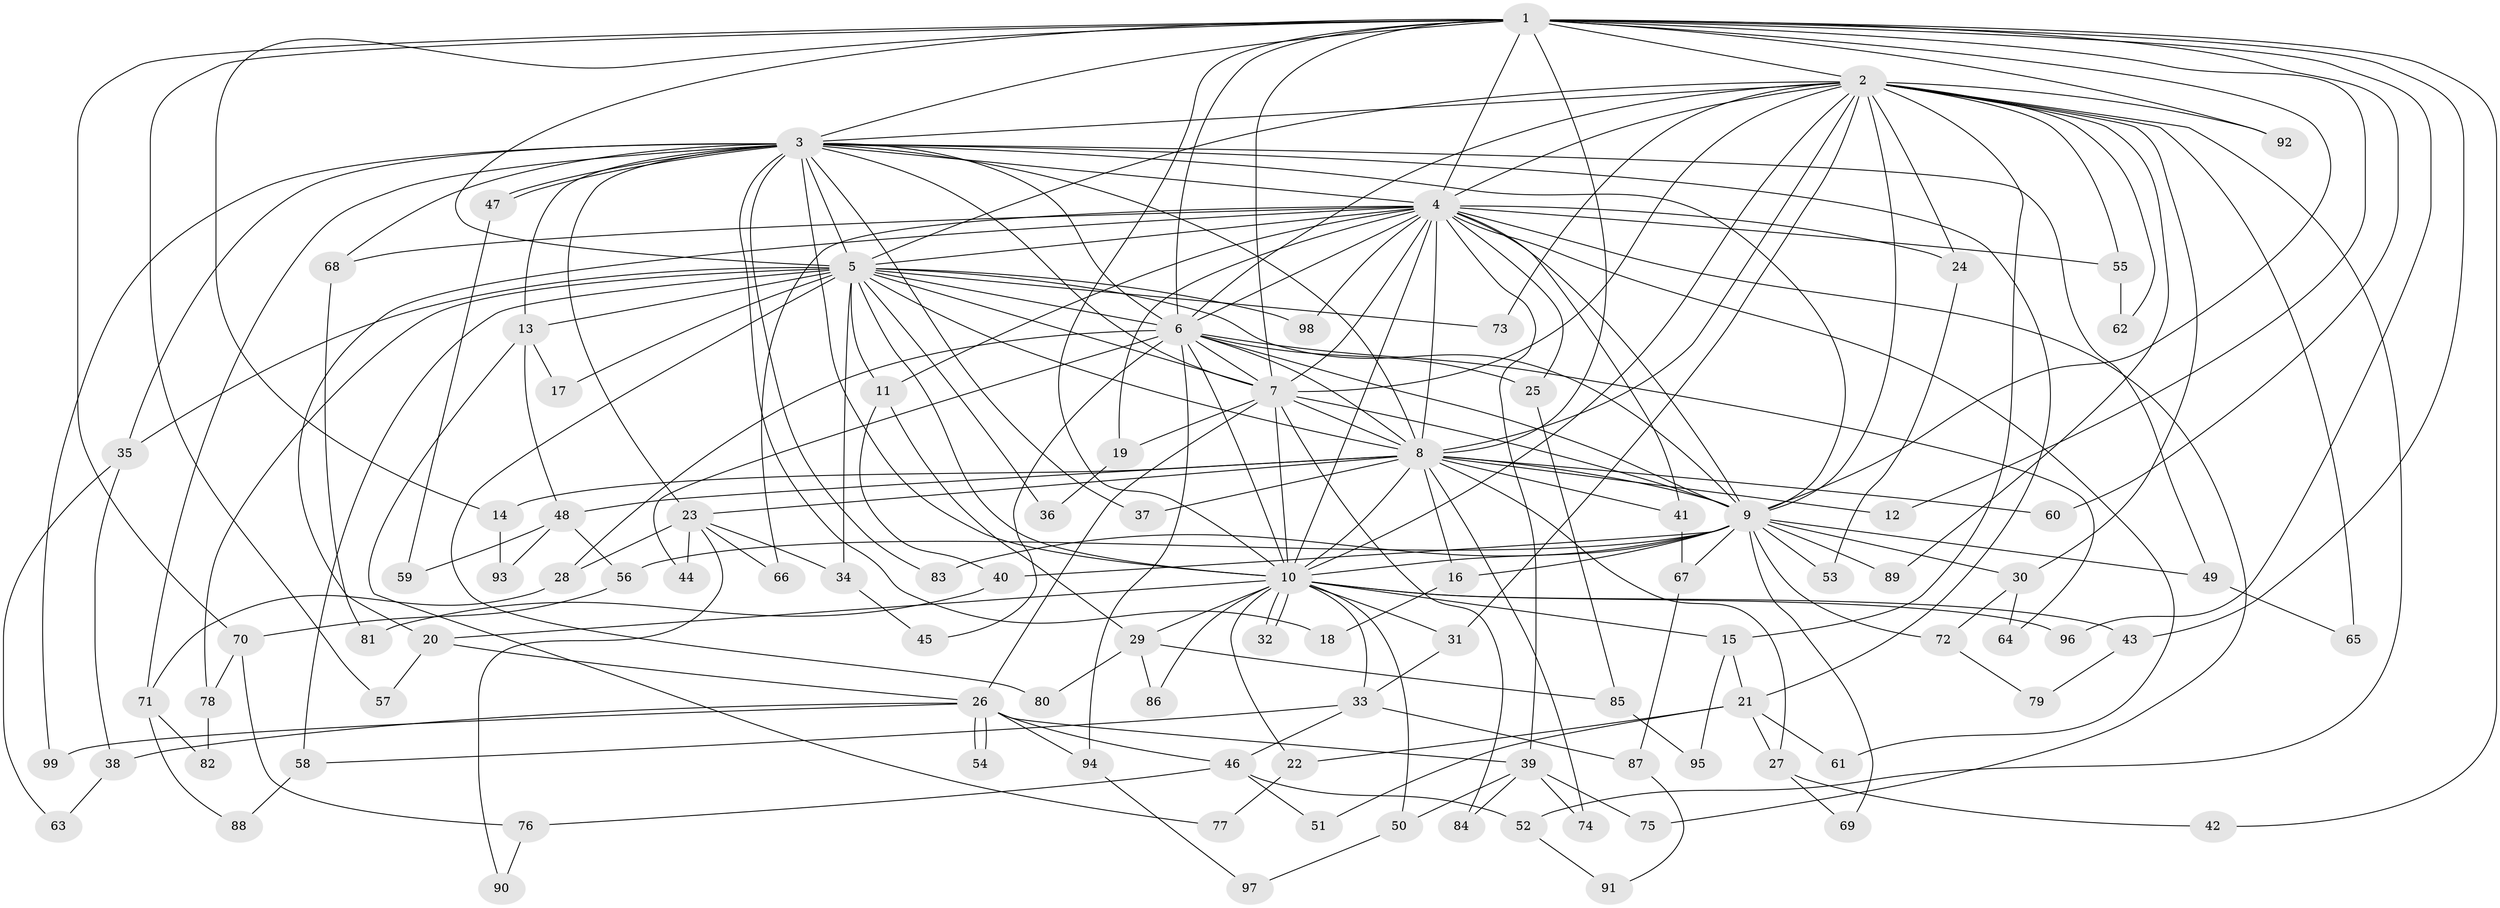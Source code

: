 // Generated by graph-tools (version 1.1) at 2025/13/03/09/25 04:13:48]
// undirected, 99 vertices, 223 edges
graph export_dot {
graph [start="1"]
  node [color=gray90,style=filled];
  1;
  2;
  3;
  4;
  5;
  6;
  7;
  8;
  9;
  10;
  11;
  12;
  13;
  14;
  15;
  16;
  17;
  18;
  19;
  20;
  21;
  22;
  23;
  24;
  25;
  26;
  27;
  28;
  29;
  30;
  31;
  32;
  33;
  34;
  35;
  36;
  37;
  38;
  39;
  40;
  41;
  42;
  43;
  44;
  45;
  46;
  47;
  48;
  49;
  50;
  51;
  52;
  53;
  54;
  55;
  56;
  57;
  58;
  59;
  60;
  61;
  62;
  63;
  64;
  65;
  66;
  67;
  68;
  69;
  70;
  71;
  72;
  73;
  74;
  75;
  76;
  77;
  78;
  79;
  80;
  81;
  82;
  83;
  84;
  85;
  86;
  87;
  88;
  89;
  90;
  91;
  92;
  93;
  94;
  95;
  96;
  97;
  98;
  99;
  1 -- 2;
  1 -- 3;
  1 -- 4;
  1 -- 5;
  1 -- 6;
  1 -- 7;
  1 -- 8;
  1 -- 9;
  1 -- 10;
  1 -- 12;
  1 -- 14;
  1 -- 42;
  1 -- 43;
  1 -- 57;
  1 -- 60;
  1 -- 70;
  1 -- 92;
  1 -- 96;
  2 -- 3;
  2 -- 4;
  2 -- 5;
  2 -- 6;
  2 -- 7;
  2 -- 8;
  2 -- 9;
  2 -- 10;
  2 -- 15;
  2 -- 24;
  2 -- 30;
  2 -- 31;
  2 -- 52;
  2 -- 55;
  2 -- 62;
  2 -- 65;
  2 -- 73;
  2 -- 89;
  2 -- 92;
  3 -- 4;
  3 -- 5;
  3 -- 6;
  3 -- 7;
  3 -- 8;
  3 -- 9;
  3 -- 10;
  3 -- 13;
  3 -- 18;
  3 -- 21;
  3 -- 23;
  3 -- 35;
  3 -- 37;
  3 -- 47;
  3 -- 47;
  3 -- 49;
  3 -- 68;
  3 -- 71;
  3 -- 83;
  3 -- 99;
  4 -- 5;
  4 -- 6;
  4 -- 7;
  4 -- 8;
  4 -- 9;
  4 -- 10;
  4 -- 11;
  4 -- 19;
  4 -- 20;
  4 -- 24;
  4 -- 25;
  4 -- 39;
  4 -- 41;
  4 -- 55;
  4 -- 61;
  4 -- 66;
  4 -- 68;
  4 -- 75;
  4 -- 98;
  5 -- 6;
  5 -- 7;
  5 -- 8;
  5 -- 9;
  5 -- 10;
  5 -- 11;
  5 -- 13;
  5 -- 17;
  5 -- 34;
  5 -- 35;
  5 -- 36;
  5 -- 58;
  5 -- 73;
  5 -- 78;
  5 -- 80;
  5 -- 98;
  6 -- 7;
  6 -- 8;
  6 -- 9;
  6 -- 10;
  6 -- 25;
  6 -- 28;
  6 -- 44;
  6 -- 45;
  6 -- 64;
  6 -- 94;
  7 -- 8;
  7 -- 9;
  7 -- 10;
  7 -- 19;
  7 -- 26;
  7 -- 84;
  8 -- 9;
  8 -- 10;
  8 -- 12;
  8 -- 14;
  8 -- 16;
  8 -- 23;
  8 -- 27;
  8 -- 37;
  8 -- 41;
  8 -- 48;
  8 -- 60;
  8 -- 74;
  9 -- 10;
  9 -- 16;
  9 -- 30;
  9 -- 40;
  9 -- 49;
  9 -- 53;
  9 -- 56;
  9 -- 67;
  9 -- 69;
  9 -- 72;
  9 -- 83;
  9 -- 89;
  10 -- 15;
  10 -- 20;
  10 -- 22;
  10 -- 29;
  10 -- 31;
  10 -- 32;
  10 -- 32;
  10 -- 33;
  10 -- 43;
  10 -- 50;
  10 -- 86;
  10 -- 96;
  11 -- 29;
  11 -- 40;
  13 -- 17;
  13 -- 48;
  13 -- 77;
  14 -- 93;
  15 -- 21;
  15 -- 95;
  16 -- 18;
  19 -- 36;
  20 -- 26;
  20 -- 57;
  21 -- 22;
  21 -- 27;
  21 -- 51;
  21 -- 61;
  22 -- 77;
  23 -- 28;
  23 -- 34;
  23 -- 44;
  23 -- 66;
  23 -- 90;
  24 -- 53;
  25 -- 85;
  26 -- 38;
  26 -- 39;
  26 -- 46;
  26 -- 54;
  26 -- 54;
  26 -- 94;
  26 -- 99;
  27 -- 42;
  27 -- 69;
  28 -- 71;
  29 -- 80;
  29 -- 85;
  29 -- 86;
  30 -- 64;
  30 -- 72;
  31 -- 33;
  33 -- 46;
  33 -- 58;
  33 -- 87;
  34 -- 45;
  35 -- 38;
  35 -- 63;
  38 -- 63;
  39 -- 50;
  39 -- 74;
  39 -- 75;
  39 -- 84;
  40 -- 81;
  41 -- 67;
  43 -- 79;
  46 -- 51;
  46 -- 52;
  46 -- 76;
  47 -- 59;
  48 -- 56;
  48 -- 59;
  48 -- 93;
  49 -- 65;
  50 -- 97;
  52 -- 91;
  55 -- 62;
  56 -- 70;
  58 -- 88;
  67 -- 87;
  68 -- 81;
  70 -- 76;
  70 -- 78;
  71 -- 82;
  71 -- 88;
  72 -- 79;
  76 -- 90;
  78 -- 82;
  85 -- 95;
  87 -- 91;
  94 -- 97;
}
